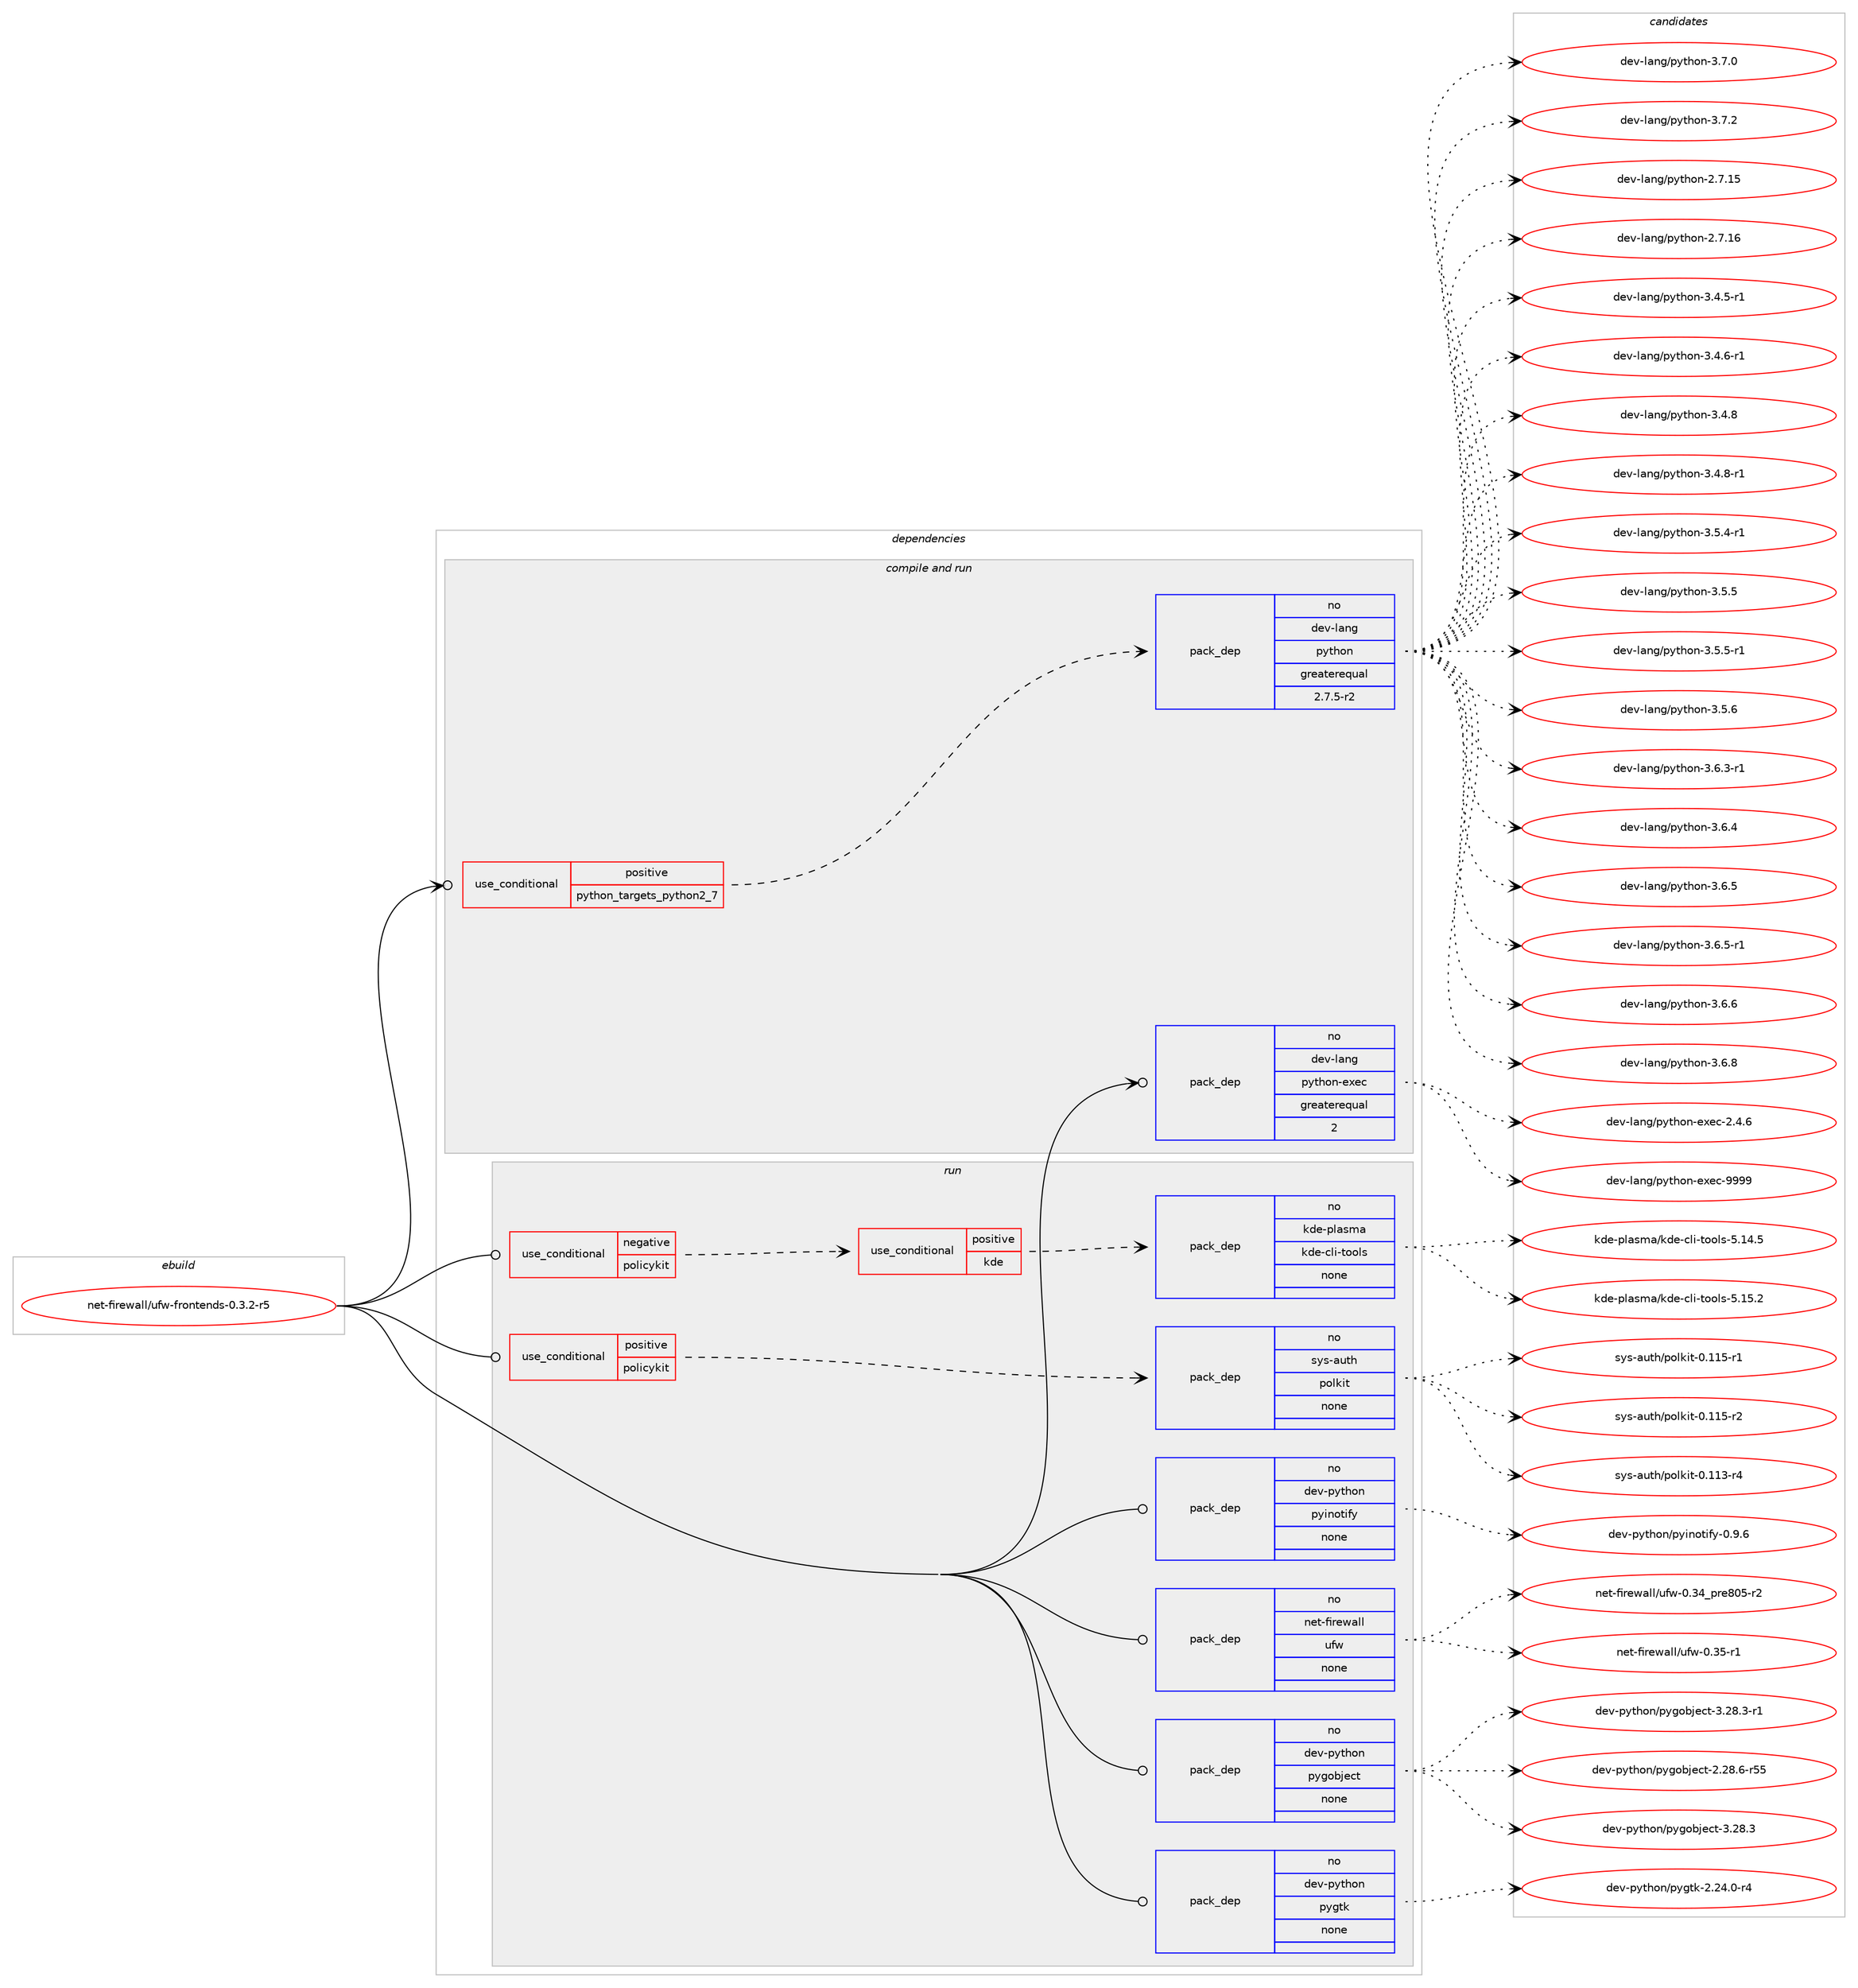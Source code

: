 digraph prolog {

# *************
# Graph options
# *************

newrank=true;
concentrate=true;
compound=true;
graph [rankdir=LR,fontname=Helvetica,fontsize=10,ranksep=1.5];#, ranksep=2.5, nodesep=0.2];
edge  [arrowhead=vee];
node  [fontname=Helvetica,fontsize=10];

# **********
# The ebuild
# **********

subgraph cluster_leftcol {
color=gray;
rank=same;
label=<<i>ebuild</i>>;
id [label="net-firewall/ufw-frontends-0.3.2-r5", color=red, width=4, href="../net-firewall/ufw-frontends-0.3.2-r5.svg"];
}

# ****************
# The dependencies
# ****************

subgraph cluster_midcol {
color=gray;
label=<<i>dependencies</i>>;
subgraph cluster_compile {
fillcolor="#eeeeee";
style=filled;
label=<<i>compile</i>>;
}
subgraph cluster_compileandrun {
fillcolor="#eeeeee";
style=filled;
label=<<i>compile and run</i>>;
subgraph cond444304 {
dependency1652227 [label=<<TABLE BORDER="0" CELLBORDER="1" CELLSPACING="0" CELLPADDING="4"><TR><TD ROWSPAN="3" CELLPADDING="10">use_conditional</TD></TR><TR><TD>positive</TD></TR><TR><TD>python_targets_python2_7</TD></TR></TABLE>>, shape=none, color=red];
subgraph pack1181156 {
dependency1652228 [label=<<TABLE BORDER="0" CELLBORDER="1" CELLSPACING="0" CELLPADDING="4" WIDTH="220"><TR><TD ROWSPAN="6" CELLPADDING="30">pack_dep</TD></TR><TR><TD WIDTH="110">no</TD></TR><TR><TD>dev-lang</TD></TR><TR><TD>python</TD></TR><TR><TD>greaterequal</TD></TR><TR><TD>2.7.5-r2</TD></TR></TABLE>>, shape=none, color=blue];
}
dependency1652227:e -> dependency1652228:w [weight=20,style="dashed",arrowhead="vee"];
}
id:e -> dependency1652227:w [weight=20,style="solid",arrowhead="odotvee"];
subgraph pack1181157 {
dependency1652229 [label=<<TABLE BORDER="0" CELLBORDER="1" CELLSPACING="0" CELLPADDING="4" WIDTH="220"><TR><TD ROWSPAN="6" CELLPADDING="30">pack_dep</TD></TR><TR><TD WIDTH="110">no</TD></TR><TR><TD>dev-lang</TD></TR><TR><TD>python-exec</TD></TR><TR><TD>greaterequal</TD></TR><TR><TD>2</TD></TR></TABLE>>, shape=none, color=blue];
}
id:e -> dependency1652229:w [weight=20,style="solid",arrowhead="odotvee"];
}
subgraph cluster_run {
fillcolor="#eeeeee";
style=filled;
label=<<i>run</i>>;
subgraph cond444305 {
dependency1652230 [label=<<TABLE BORDER="0" CELLBORDER="1" CELLSPACING="0" CELLPADDING="4"><TR><TD ROWSPAN="3" CELLPADDING="10">use_conditional</TD></TR><TR><TD>negative</TD></TR><TR><TD>policykit</TD></TR></TABLE>>, shape=none, color=red];
subgraph cond444306 {
dependency1652231 [label=<<TABLE BORDER="0" CELLBORDER="1" CELLSPACING="0" CELLPADDING="4"><TR><TD ROWSPAN="3" CELLPADDING="10">use_conditional</TD></TR><TR><TD>positive</TD></TR><TR><TD>kde</TD></TR></TABLE>>, shape=none, color=red];
subgraph pack1181158 {
dependency1652232 [label=<<TABLE BORDER="0" CELLBORDER="1" CELLSPACING="0" CELLPADDING="4" WIDTH="220"><TR><TD ROWSPAN="6" CELLPADDING="30">pack_dep</TD></TR><TR><TD WIDTH="110">no</TD></TR><TR><TD>kde-plasma</TD></TR><TR><TD>kde-cli-tools</TD></TR><TR><TD>none</TD></TR><TR><TD></TD></TR></TABLE>>, shape=none, color=blue];
}
dependency1652231:e -> dependency1652232:w [weight=20,style="dashed",arrowhead="vee"];
}
dependency1652230:e -> dependency1652231:w [weight=20,style="dashed",arrowhead="vee"];
}
id:e -> dependency1652230:w [weight=20,style="solid",arrowhead="odot"];
subgraph cond444307 {
dependency1652233 [label=<<TABLE BORDER="0" CELLBORDER="1" CELLSPACING="0" CELLPADDING="4"><TR><TD ROWSPAN="3" CELLPADDING="10">use_conditional</TD></TR><TR><TD>positive</TD></TR><TR><TD>policykit</TD></TR></TABLE>>, shape=none, color=red];
subgraph pack1181159 {
dependency1652234 [label=<<TABLE BORDER="0" CELLBORDER="1" CELLSPACING="0" CELLPADDING="4" WIDTH="220"><TR><TD ROWSPAN="6" CELLPADDING="30">pack_dep</TD></TR><TR><TD WIDTH="110">no</TD></TR><TR><TD>sys-auth</TD></TR><TR><TD>polkit</TD></TR><TR><TD>none</TD></TR><TR><TD></TD></TR></TABLE>>, shape=none, color=blue];
}
dependency1652233:e -> dependency1652234:w [weight=20,style="dashed",arrowhead="vee"];
}
id:e -> dependency1652233:w [weight=20,style="solid",arrowhead="odot"];
subgraph pack1181160 {
dependency1652235 [label=<<TABLE BORDER="0" CELLBORDER="1" CELLSPACING="0" CELLPADDING="4" WIDTH="220"><TR><TD ROWSPAN="6" CELLPADDING="30">pack_dep</TD></TR><TR><TD WIDTH="110">no</TD></TR><TR><TD>dev-python</TD></TR><TR><TD>pygobject</TD></TR><TR><TD>none</TD></TR><TR><TD></TD></TR></TABLE>>, shape=none, color=blue];
}
id:e -> dependency1652235:w [weight=20,style="solid",arrowhead="odot"];
subgraph pack1181161 {
dependency1652236 [label=<<TABLE BORDER="0" CELLBORDER="1" CELLSPACING="0" CELLPADDING="4" WIDTH="220"><TR><TD ROWSPAN="6" CELLPADDING="30">pack_dep</TD></TR><TR><TD WIDTH="110">no</TD></TR><TR><TD>dev-python</TD></TR><TR><TD>pygtk</TD></TR><TR><TD>none</TD></TR><TR><TD></TD></TR></TABLE>>, shape=none, color=blue];
}
id:e -> dependency1652236:w [weight=20,style="solid",arrowhead="odot"];
subgraph pack1181162 {
dependency1652237 [label=<<TABLE BORDER="0" CELLBORDER="1" CELLSPACING="0" CELLPADDING="4" WIDTH="220"><TR><TD ROWSPAN="6" CELLPADDING="30">pack_dep</TD></TR><TR><TD WIDTH="110">no</TD></TR><TR><TD>dev-python</TD></TR><TR><TD>pyinotify</TD></TR><TR><TD>none</TD></TR><TR><TD></TD></TR></TABLE>>, shape=none, color=blue];
}
id:e -> dependency1652237:w [weight=20,style="solid",arrowhead="odot"];
subgraph pack1181163 {
dependency1652238 [label=<<TABLE BORDER="0" CELLBORDER="1" CELLSPACING="0" CELLPADDING="4" WIDTH="220"><TR><TD ROWSPAN="6" CELLPADDING="30">pack_dep</TD></TR><TR><TD WIDTH="110">no</TD></TR><TR><TD>net-firewall</TD></TR><TR><TD>ufw</TD></TR><TR><TD>none</TD></TR><TR><TD></TD></TR></TABLE>>, shape=none, color=blue];
}
id:e -> dependency1652238:w [weight=20,style="solid",arrowhead="odot"];
}
}

# **************
# The candidates
# **************

subgraph cluster_choices {
rank=same;
color=gray;
label=<<i>candidates</i>>;

subgraph choice1181156 {
color=black;
nodesep=1;
choice10010111845108971101034711212111610411111045504655464953 [label="dev-lang/python-2.7.15", color=red, width=4,href="../dev-lang/python-2.7.15.svg"];
choice10010111845108971101034711212111610411111045504655464954 [label="dev-lang/python-2.7.16", color=red, width=4,href="../dev-lang/python-2.7.16.svg"];
choice1001011184510897110103471121211161041111104551465246534511449 [label="dev-lang/python-3.4.5-r1", color=red, width=4,href="../dev-lang/python-3.4.5-r1.svg"];
choice1001011184510897110103471121211161041111104551465246544511449 [label="dev-lang/python-3.4.6-r1", color=red, width=4,href="../dev-lang/python-3.4.6-r1.svg"];
choice100101118451089711010347112121116104111110455146524656 [label="dev-lang/python-3.4.8", color=red, width=4,href="../dev-lang/python-3.4.8.svg"];
choice1001011184510897110103471121211161041111104551465246564511449 [label="dev-lang/python-3.4.8-r1", color=red, width=4,href="../dev-lang/python-3.4.8-r1.svg"];
choice1001011184510897110103471121211161041111104551465346524511449 [label="dev-lang/python-3.5.4-r1", color=red, width=4,href="../dev-lang/python-3.5.4-r1.svg"];
choice100101118451089711010347112121116104111110455146534653 [label="dev-lang/python-3.5.5", color=red, width=4,href="../dev-lang/python-3.5.5.svg"];
choice1001011184510897110103471121211161041111104551465346534511449 [label="dev-lang/python-3.5.5-r1", color=red, width=4,href="../dev-lang/python-3.5.5-r1.svg"];
choice100101118451089711010347112121116104111110455146534654 [label="dev-lang/python-3.5.6", color=red, width=4,href="../dev-lang/python-3.5.6.svg"];
choice1001011184510897110103471121211161041111104551465446514511449 [label="dev-lang/python-3.6.3-r1", color=red, width=4,href="../dev-lang/python-3.6.3-r1.svg"];
choice100101118451089711010347112121116104111110455146544652 [label="dev-lang/python-3.6.4", color=red, width=4,href="../dev-lang/python-3.6.4.svg"];
choice100101118451089711010347112121116104111110455146544653 [label="dev-lang/python-3.6.5", color=red, width=4,href="../dev-lang/python-3.6.5.svg"];
choice1001011184510897110103471121211161041111104551465446534511449 [label="dev-lang/python-3.6.5-r1", color=red, width=4,href="../dev-lang/python-3.6.5-r1.svg"];
choice100101118451089711010347112121116104111110455146544654 [label="dev-lang/python-3.6.6", color=red, width=4,href="../dev-lang/python-3.6.6.svg"];
choice100101118451089711010347112121116104111110455146544656 [label="dev-lang/python-3.6.8", color=red, width=4,href="../dev-lang/python-3.6.8.svg"];
choice100101118451089711010347112121116104111110455146554648 [label="dev-lang/python-3.7.0", color=red, width=4,href="../dev-lang/python-3.7.0.svg"];
choice100101118451089711010347112121116104111110455146554650 [label="dev-lang/python-3.7.2", color=red, width=4,href="../dev-lang/python-3.7.2.svg"];
dependency1652228:e -> choice10010111845108971101034711212111610411111045504655464953:w [style=dotted,weight="100"];
dependency1652228:e -> choice10010111845108971101034711212111610411111045504655464954:w [style=dotted,weight="100"];
dependency1652228:e -> choice1001011184510897110103471121211161041111104551465246534511449:w [style=dotted,weight="100"];
dependency1652228:e -> choice1001011184510897110103471121211161041111104551465246544511449:w [style=dotted,weight="100"];
dependency1652228:e -> choice100101118451089711010347112121116104111110455146524656:w [style=dotted,weight="100"];
dependency1652228:e -> choice1001011184510897110103471121211161041111104551465246564511449:w [style=dotted,weight="100"];
dependency1652228:e -> choice1001011184510897110103471121211161041111104551465346524511449:w [style=dotted,weight="100"];
dependency1652228:e -> choice100101118451089711010347112121116104111110455146534653:w [style=dotted,weight="100"];
dependency1652228:e -> choice1001011184510897110103471121211161041111104551465346534511449:w [style=dotted,weight="100"];
dependency1652228:e -> choice100101118451089711010347112121116104111110455146534654:w [style=dotted,weight="100"];
dependency1652228:e -> choice1001011184510897110103471121211161041111104551465446514511449:w [style=dotted,weight="100"];
dependency1652228:e -> choice100101118451089711010347112121116104111110455146544652:w [style=dotted,weight="100"];
dependency1652228:e -> choice100101118451089711010347112121116104111110455146544653:w [style=dotted,weight="100"];
dependency1652228:e -> choice1001011184510897110103471121211161041111104551465446534511449:w [style=dotted,weight="100"];
dependency1652228:e -> choice100101118451089711010347112121116104111110455146544654:w [style=dotted,weight="100"];
dependency1652228:e -> choice100101118451089711010347112121116104111110455146544656:w [style=dotted,weight="100"];
dependency1652228:e -> choice100101118451089711010347112121116104111110455146554648:w [style=dotted,weight="100"];
dependency1652228:e -> choice100101118451089711010347112121116104111110455146554650:w [style=dotted,weight="100"];
}
subgraph choice1181157 {
color=black;
nodesep=1;
choice1001011184510897110103471121211161041111104510112010199455046524654 [label="dev-lang/python-exec-2.4.6", color=red, width=4,href="../dev-lang/python-exec-2.4.6.svg"];
choice10010111845108971101034711212111610411111045101120101994557575757 [label="dev-lang/python-exec-9999", color=red, width=4,href="../dev-lang/python-exec-9999.svg"];
dependency1652229:e -> choice1001011184510897110103471121211161041111104510112010199455046524654:w [style=dotted,weight="100"];
dependency1652229:e -> choice10010111845108971101034711212111610411111045101120101994557575757:w [style=dotted,weight="100"];
}
subgraph choice1181158 {
color=black;
nodesep=1;
choice1071001014511210897115109974710710010145991081054511611111110811545534649524653 [label="kde-plasma/kde-cli-tools-5.14.5", color=red, width=4,href="../kde-plasma/kde-cli-tools-5.14.5.svg"];
choice1071001014511210897115109974710710010145991081054511611111110811545534649534650 [label="kde-plasma/kde-cli-tools-5.15.2", color=red, width=4,href="../kde-plasma/kde-cli-tools-5.15.2.svg"];
dependency1652232:e -> choice1071001014511210897115109974710710010145991081054511611111110811545534649524653:w [style=dotted,weight="100"];
dependency1652232:e -> choice1071001014511210897115109974710710010145991081054511611111110811545534649534650:w [style=dotted,weight="100"];
}
subgraph choice1181159 {
color=black;
nodesep=1;
choice1151211154597117116104471121111081071051164548464949514511452 [label="sys-auth/polkit-0.113-r4", color=red, width=4,href="../sys-auth/polkit-0.113-r4.svg"];
choice1151211154597117116104471121111081071051164548464949534511449 [label="sys-auth/polkit-0.115-r1", color=red, width=4,href="../sys-auth/polkit-0.115-r1.svg"];
choice1151211154597117116104471121111081071051164548464949534511450 [label="sys-auth/polkit-0.115-r2", color=red, width=4,href="../sys-auth/polkit-0.115-r2.svg"];
dependency1652234:e -> choice1151211154597117116104471121111081071051164548464949514511452:w [style=dotted,weight="100"];
dependency1652234:e -> choice1151211154597117116104471121111081071051164548464949534511449:w [style=dotted,weight="100"];
dependency1652234:e -> choice1151211154597117116104471121111081071051164548464949534511450:w [style=dotted,weight="100"];
}
subgraph choice1181160 {
color=black;
nodesep=1;
choice1001011184511212111610411111047112121103111981061019911645504650564654451145353 [label="dev-python/pygobject-2.28.6-r55", color=red, width=4,href="../dev-python/pygobject-2.28.6-r55.svg"];
choice1001011184511212111610411111047112121103111981061019911645514650564651 [label="dev-python/pygobject-3.28.3", color=red, width=4,href="../dev-python/pygobject-3.28.3.svg"];
choice10010111845112121116104111110471121211031119810610199116455146505646514511449 [label="dev-python/pygobject-3.28.3-r1", color=red, width=4,href="../dev-python/pygobject-3.28.3-r1.svg"];
dependency1652235:e -> choice1001011184511212111610411111047112121103111981061019911645504650564654451145353:w [style=dotted,weight="100"];
dependency1652235:e -> choice1001011184511212111610411111047112121103111981061019911645514650564651:w [style=dotted,weight="100"];
dependency1652235:e -> choice10010111845112121116104111110471121211031119810610199116455146505646514511449:w [style=dotted,weight="100"];
}
subgraph choice1181161 {
color=black;
nodesep=1;
choice1001011184511212111610411111047112121103116107455046505246484511452 [label="dev-python/pygtk-2.24.0-r4", color=red, width=4,href="../dev-python/pygtk-2.24.0-r4.svg"];
dependency1652236:e -> choice1001011184511212111610411111047112121103116107455046505246484511452:w [style=dotted,weight="100"];
}
subgraph choice1181162 {
color=black;
nodesep=1;
choice1001011184511212111610411111047112121105110111116105102121454846574654 [label="dev-python/pyinotify-0.9.6", color=red, width=4,href="../dev-python/pyinotify-0.9.6.svg"];
dependency1652237:e -> choice1001011184511212111610411111047112121105110111116105102121454846574654:w [style=dotted,weight="100"];
}
subgraph choice1181163 {
color=black;
nodesep=1;
choice1101011164510210511410111997108108471171021194548465152951121141015648534511450 [label="net-firewall/ufw-0.34_pre805-r2", color=red, width=4,href="../net-firewall/ufw-0.34_pre805-r2.svg"];
choice11010111645102105114101119971081084711710211945484651534511449 [label="net-firewall/ufw-0.35-r1", color=red, width=4,href="../net-firewall/ufw-0.35-r1.svg"];
dependency1652238:e -> choice1101011164510210511410111997108108471171021194548465152951121141015648534511450:w [style=dotted,weight="100"];
dependency1652238:e -> choice11010111645102105114101119971081084711710211945484651534511449:w [style=dotted,weight="100"];
}
}

}
